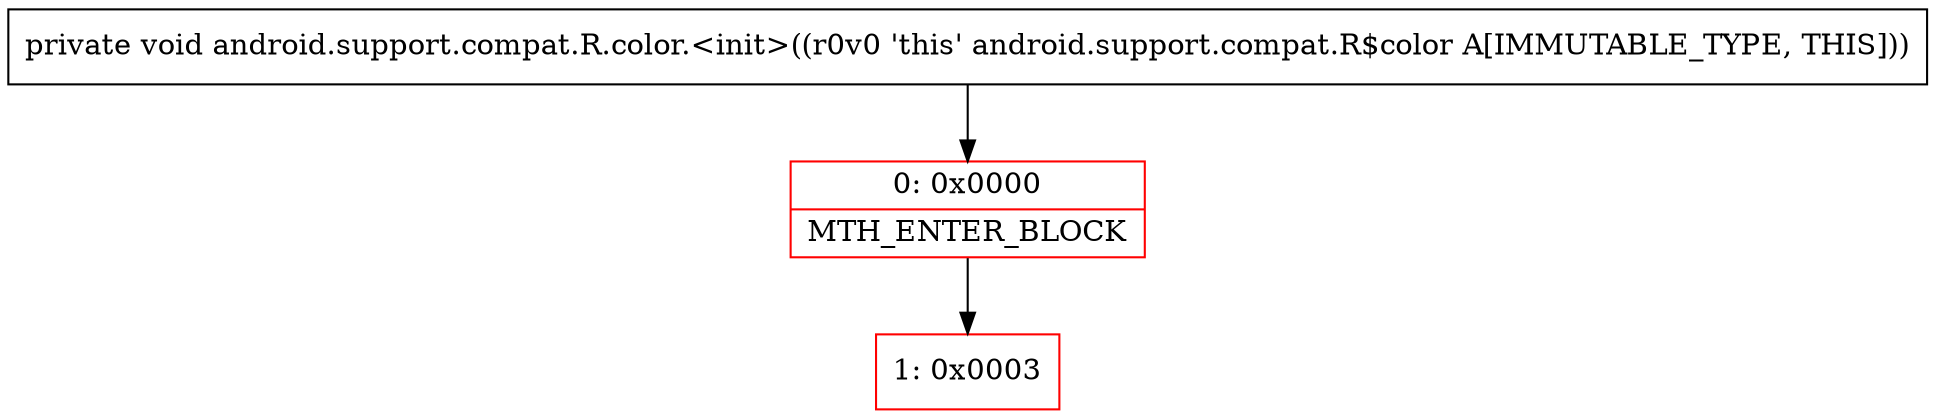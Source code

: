 digraph "CFG forandroid.support.compat.R.color.\<init\>()V" {
subgraph cluster_Region_733265992 {
label = "R(0)";
node [shape=record,color=blue];
}
Node_0 [shape=record,color=red,label="{0\:\ 0x0000|MTH_ENTER_BLOCK\l}"];
Node_1 [shape=record,color=red,label="{1\:\ 0x0003}"];
MethodNode[shape=record,label="{private void android.support.compat.R.color.\<init\>((r0v0 'this' android.support.compat.R$color A[IMMUTABLE_TYPE, THIS])) }"];
MethodNode -> Node_0;
Node_0 -> Node_1;
}

